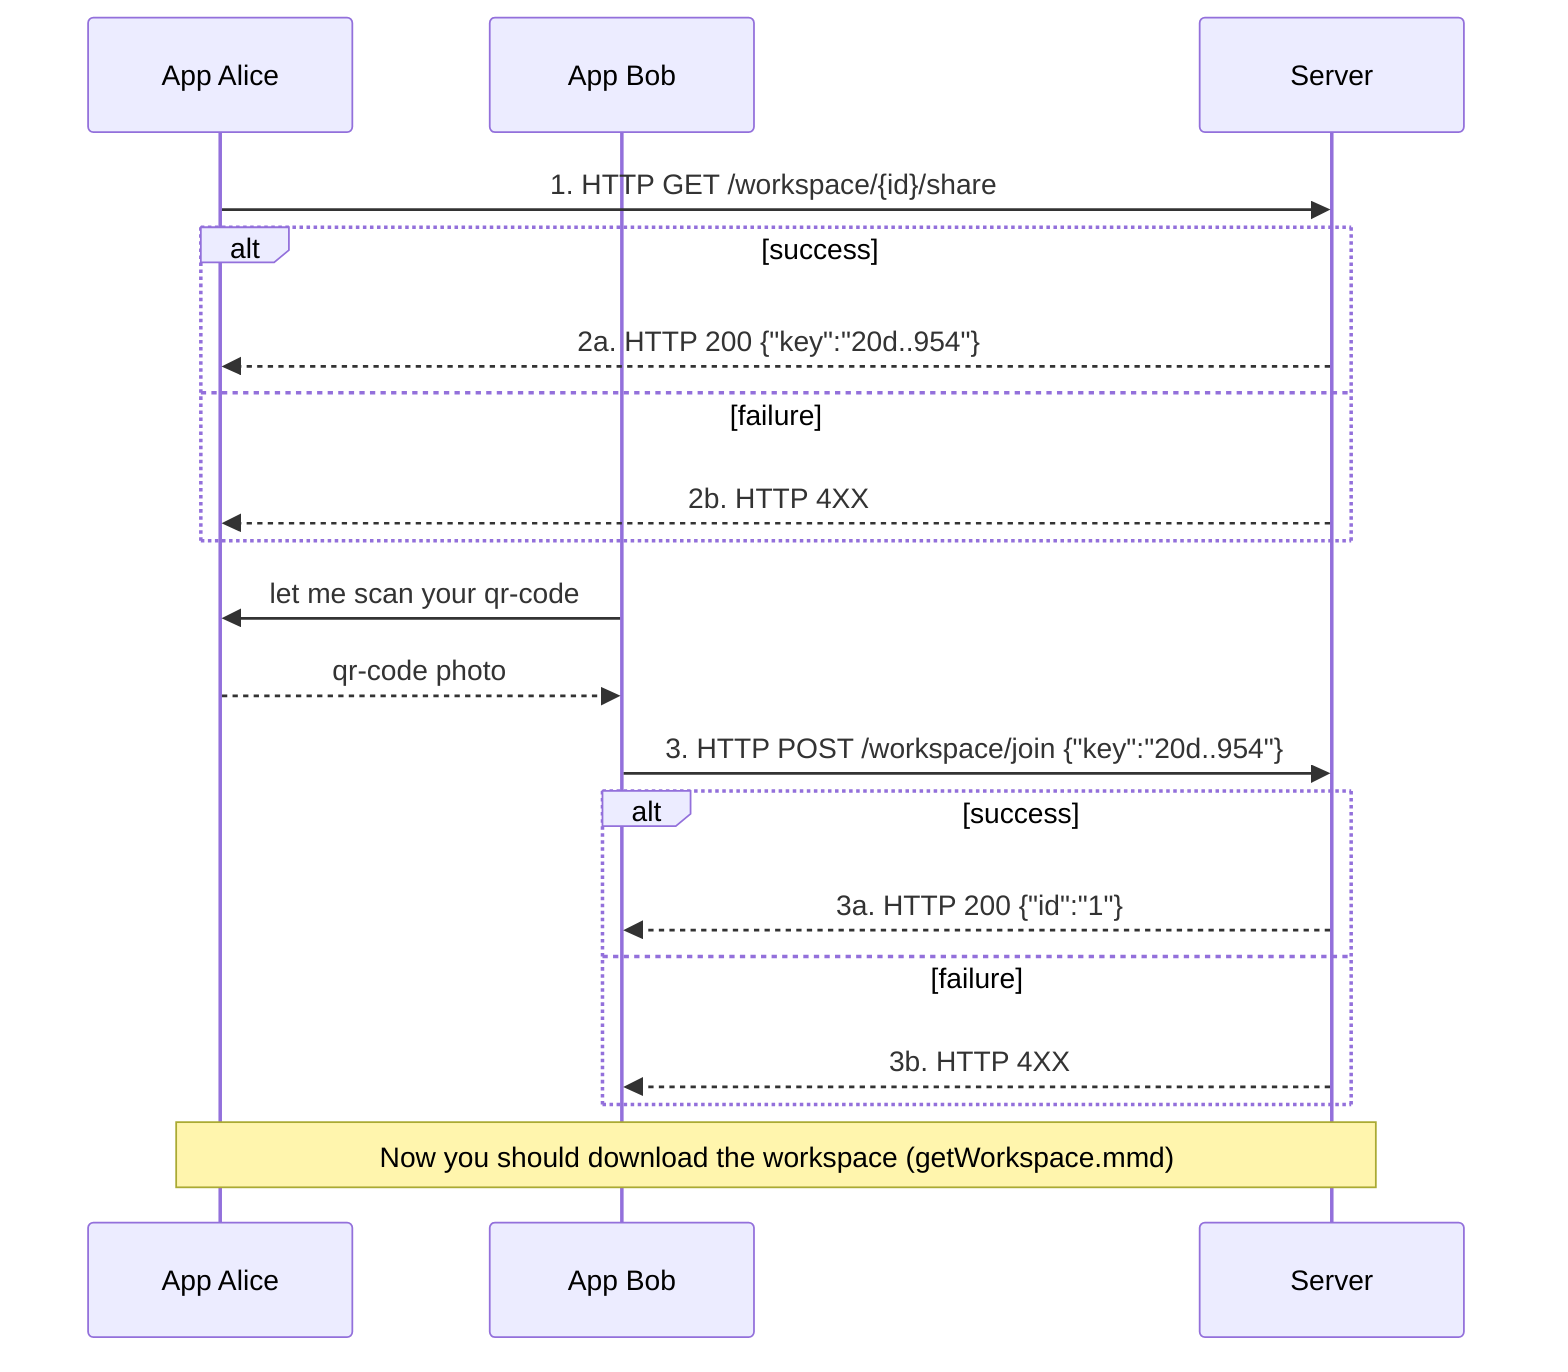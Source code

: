 %% Diagramma di sequenza
sequenceDiagram
    participant App Alice
    participant App Bob
    participant Server
    App Alice->>Server: 1. HTTP GET /workspace/{id}/share
    alt success
        Server-->>App Alice: 2a. HTTP 200 {"key":"20d..954"}
    else failure
        Server-->>App Alice: 2b. HTTP 4XX
    end
    App Bob->>App Alice: let me scan your qr-code
    App Alice-->>App Bob: qr-code photo
    App Bob->>Server: 3. HTTP POST /workspace/join {"key":"20d..954"}
    alt success
        Server-->>App Bob: 3a. HTTP 200 {"id":"1"}
    else failure
        Server-->>App Bob: 3b. HTTP 4XX
    end
    Note over App Alice,Server: Now you should download the workspace (getWorkspace.mmd)